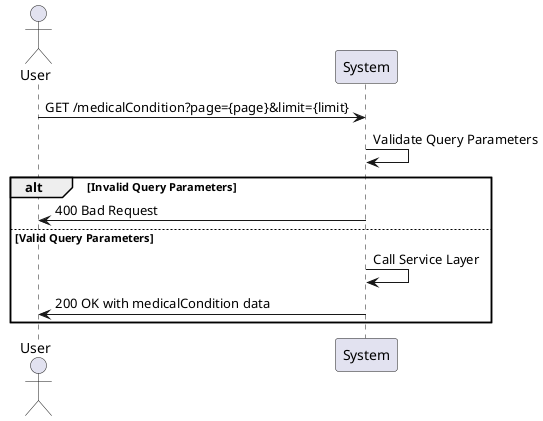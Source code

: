 @startuml
actor User
participant System

User -> System: GET /medicalCondition?page={page}&limit={limit}
System -> System: Validate Query Parameters
alt Invalid Query Parameters
    System -> User: 400 Bad Request
else Valid Query Parameters
    System -> System: Call Service Layer
    System -> User: 200 OK with medicalCondition data
end
@enduml
